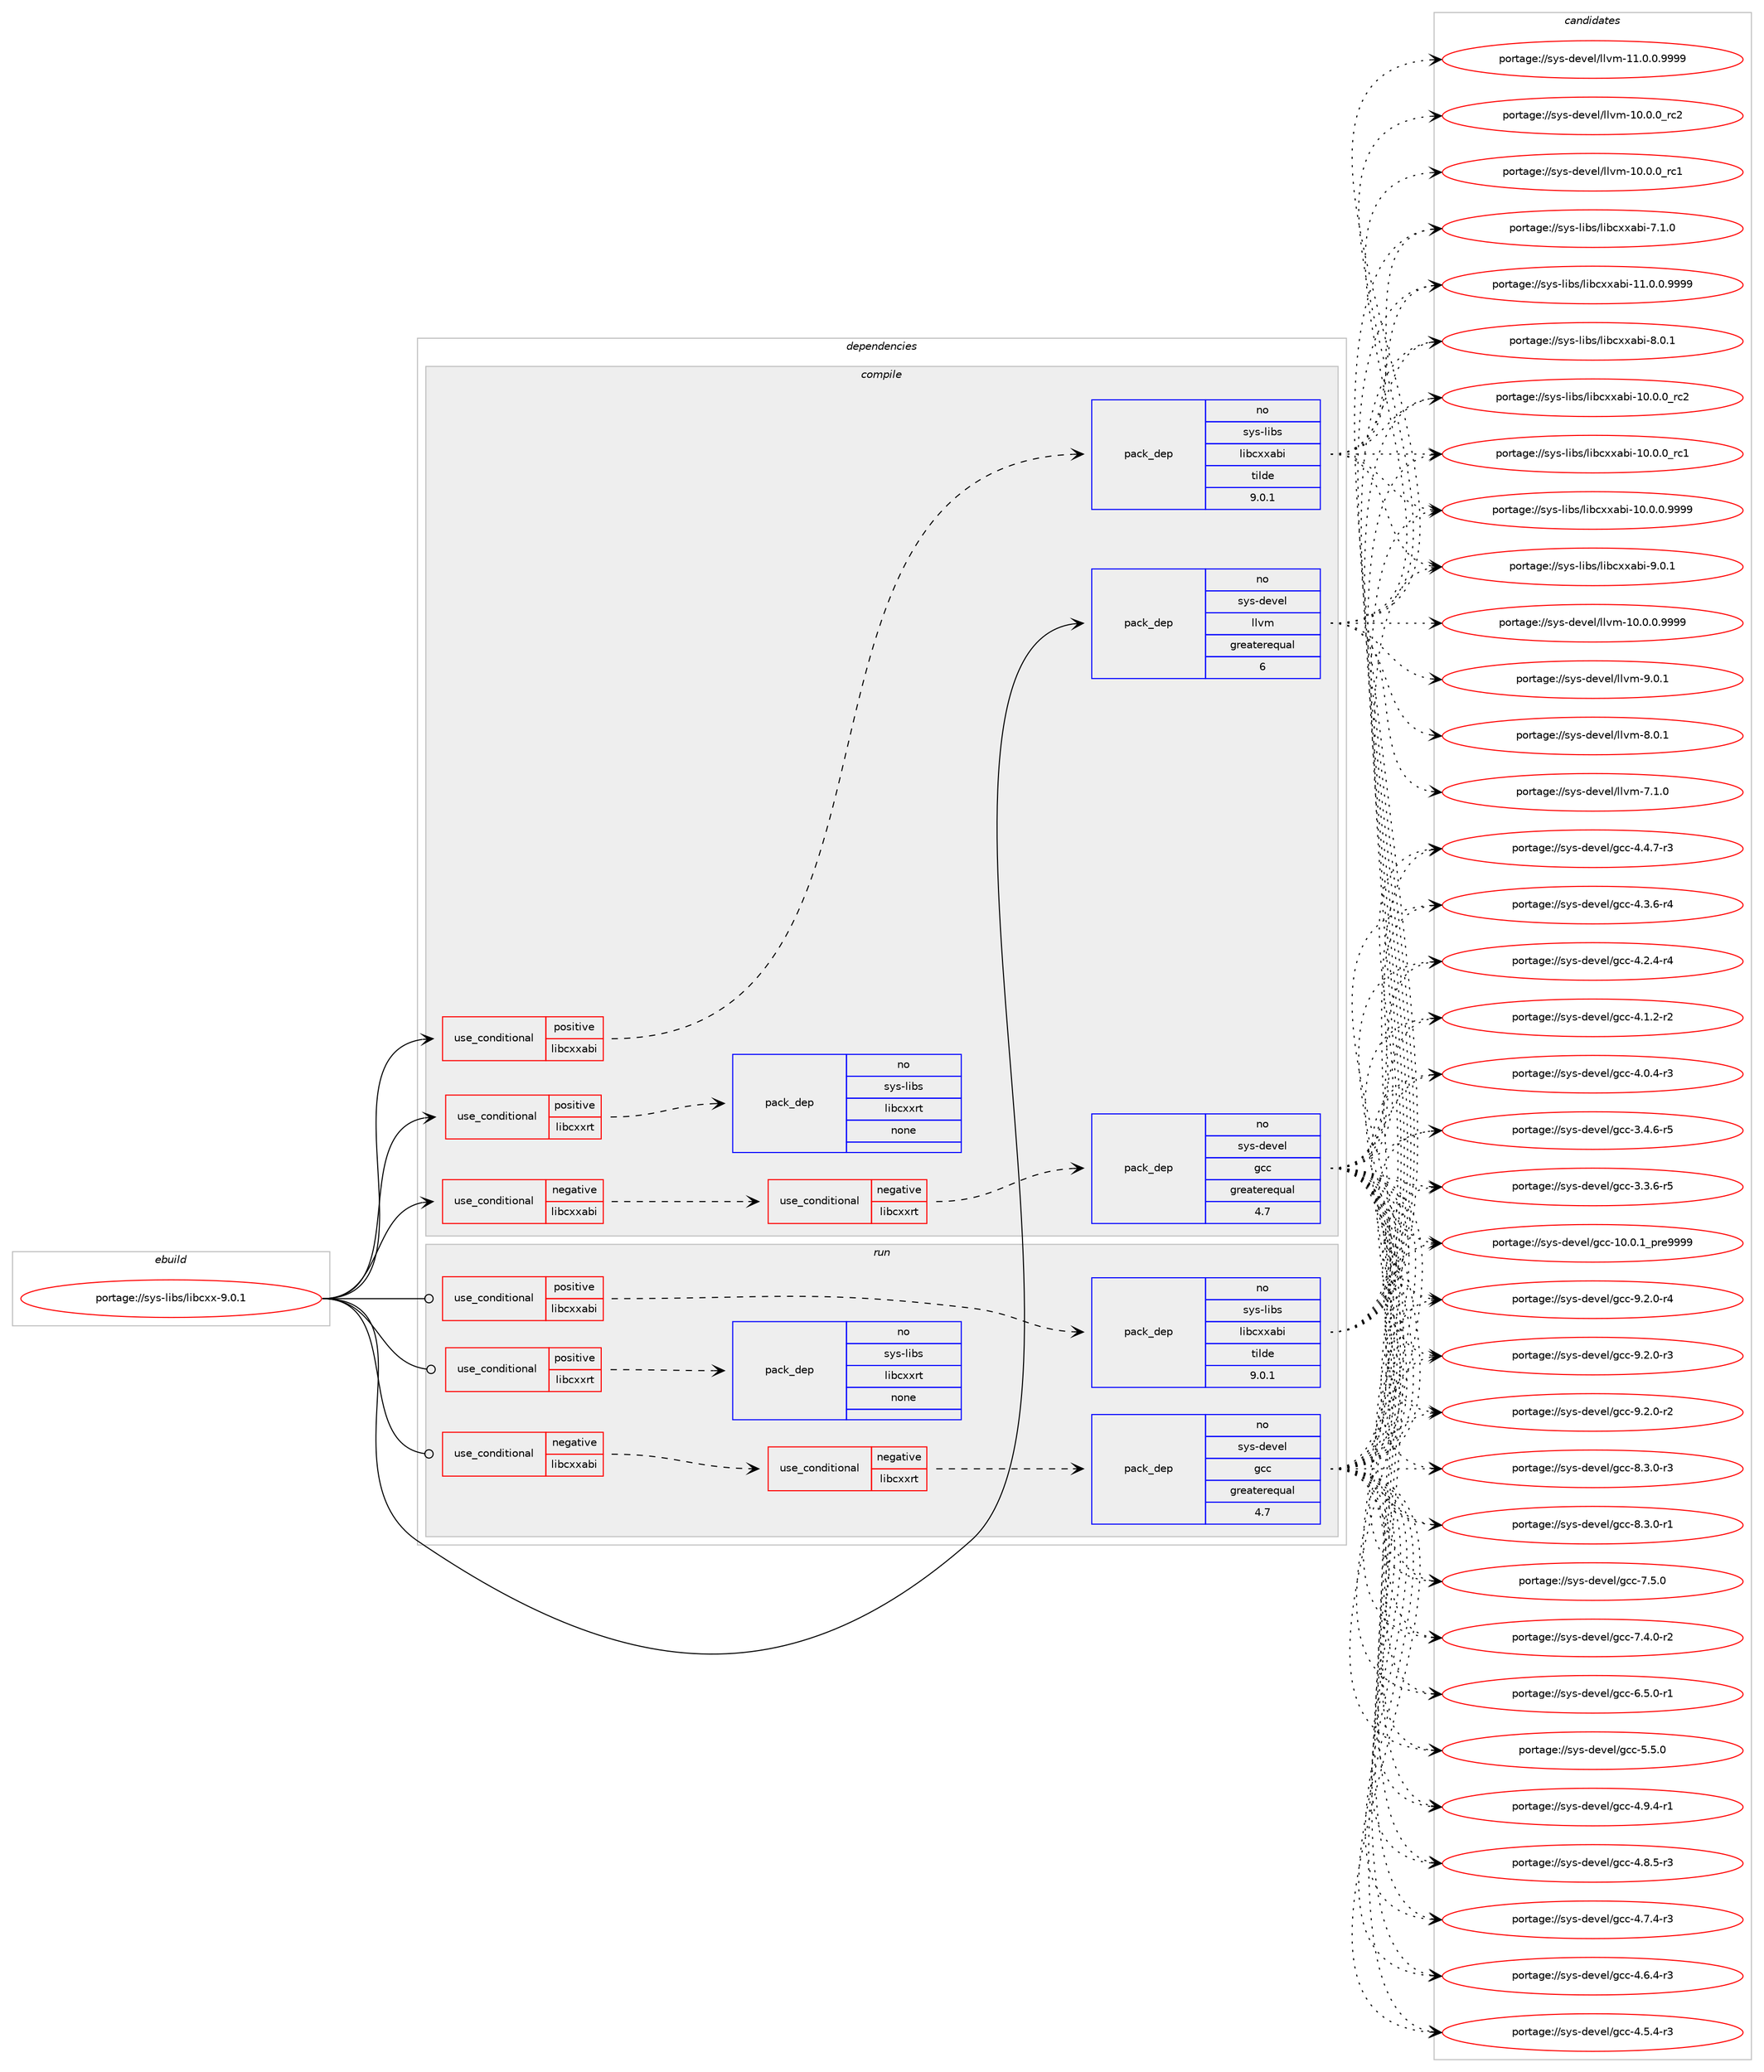 digraph prolog {

# *************
# Graph options
# *************

newrank=true;
concentrate=true;
compound=true;
graph [rankdir=LR,fontname=Helvetica,fontsize=10,ranksep=1.5];#, ranksep=2.5, nodesep=0.2];
edge  [arrowhead=vee];
node  [fontname=Helvetica,fontsize=10];

# **********
# The ebuild
# **********

subgraph cluster_leftcol {
color=gray;
rank=same;
label=<<i>ebuild</i>>;
id [label="portage://sys-libs/libcxx-9.0.1", color=red, width=4, href="../sys-libs/libcxx-9.0.1.svg"];
}

# ****************
# The dependencies
# ****************

subgraph cluster_midcol {
color=gray;
label=<<i>dependencies</i>>;
subgraph cluster_compile {
fillcolor="#eeeeee";
style=filled;
label=<<i>compile</i>>;
subgraph cond7608 {
dependency40450 [label=<<TABLE BORDER="0" CELLBORDER="1" CELLSPACING="0" CELLPADDING="4"><TR><TD ROWSPAN="3" CELLPADDING="10">use_conditional</TD></TR><TR><TD>negative</TD></TR><TR><TD>libcxxabi</TD></TR></TABLE>>, shape=none, color=red];
subgraph cond7609 {
dependency40451 [label=<<TABLE BORDER="0" CELLBORDER="1" CELLSPACING="0" CELLPADDING="4"><TR><TD ROWSPAN="3" CELLPADDING="10">use_conditional</TD></TR><TR><TD>negative</TD></TR><TR><TD>libcxxrt</TD></TR></TABLE>>, shape=none, color=red];
subgraph pack31895 {
dependency40452 [label=<<TABLE BORDER="0" CELLBORDER="1" CELLSPACING="0" CELLPADDING="4" WIDTH="220"><TR><TD ROWSPAN="6" CELLPADDING="30">pack_dep</TD></TR><TR><TD WIDTH="110">no</TD></TR><TR><TD>sys-devel</TD></TR><TR><TD>gcc</TD></TR><TR><TD>greaterequal</TD></TR><TR><TD>4.7</TD></TR></TABLE>>, shape=none, color=blue];
}
dependency40451:e -> dependency40452:w [weight=20,style="dashed",arrowhead="vee"];
}
dependency40450:e -> dependency40451:w [weight=20,style="dashed",arrowhead="vee"];
}
id:e -> dependency40450:w [weight=20,style="solid",arrowhead="vee"];
subgraph cond7610 {
dependency40453 [label=<<TABLE BORDER="0" CELLBORDER="1" CELLSPACING="0" CELLPADDING="4"><TR><TD ROWSPAN="3" CELLPADDING="10">use_conditional</TD></TR><TR><TD>positive</TD></TR><TR><TD>libcxxabi</TD></TR></TABLE>>, shape=none, color=red];
subgraph pack31896 {
dependency40454 [label=<<TABLE BORDER="0" CELLBORDER="1" CELLSPACING="0" CELLPADDING="4" WIDTH="220"><TR><TD ROWSPAN="6" CELLPADDING="30">pack_dep</TD></TR><TR><TD WIDTH="110">no</TD></TR><TR><TD>sys-libs</TD></TR><TR><TD>libcxxabi</TD></TR><TR><TD>tilde</TD></TR><TR><TD>9.0.1</TD></TR></TABLE>>, shape=none, color=blue];
}
dependency40453:e -> dependency40454:w [weight=20,style="dashed",arrowhead="vee"];
}
id:e -> dependency40453:w [weight=20,style="solid",arrowhead="vee"];
subgraph cond7611 {
dependency40455 [label=<<TABLE BORDER="0" CELLBORDER="1" CELLSPACING="0" CELLPADDING="4"><TR><TD ROWSPAN="3" CELLPADDING="10">use_conditional</TD></TR><TR><TD>positive</TD></TR><TR><TD>libcxxrt</TD></TR></TABLE>>, shape=none, color=red];
subgraph pack31897 {
dependency40456 [label=<<TABLE BORDER="0" CELLBORDER="1" CELLSPACING="0" CELLPADDING="4" WIDTH="220"><TR><TD ROWSPAN="6" CELLPADDING="30">pack_dep</TD></TR><TR><TD WIDTH="110">no</TD></TR><TR><TD>sys-libs</TD></TR><TR><TD>libcxxrt</TD></TR><TR><TD>none</TD></TR><TR><TD></TD></TR></TABLE>>, shape=none, color=blue];
}
dependency40455:e -> dependency40456:w [weight=20,style="dashed",arrowhead="vee"];
}
id:e -> dependency40455:w [weight=20,style="solid",arrowhead="vee"];
subgraph pack31898 {
dependency40457 [label=<<TABLE BORDER="0" CELLBORDER="1" CELLSPACING="0" CELLPADDING="4" WIDTH="220"><TR><TD ROWSPAN="6" CELLPADDING="30">pack_dep</TD></TR><TR><TD WIDTH="110">no</TD></TR><TR><TD>sys-devel</TD></TR><TR><TD>llvm</TD></TR><TR><TD>greaterequal</TD></TR><TR><TD>6</TD></TR></TABLE>>, shape=none, color=blue];
}
id:e -> dependency40457:w [weight=20,style="solid",arrowhead="vee"];
}
subgraph cluster_compileandrun {
fillcolor="#eeeeee";
style=filled;
label=<<i>compile and run</i>>;
}
subgraph cluster_run {
fillcolor="#eeeeee";
style=filled;
label=<<i>run</i>>;
subgraph cond7612 {
dependency40458 [label=<<TABLE BORDER="0" CELLBORDER="1" CELLSPACING="0" CELLPADDING="4"><TR><TD ROWSPAN="3" CELLPADDING="10">use_conditional</TD></TR><TR><TD>negative</TD></TR><TR><TD>libcxxabi</TD></TR></TABLE>>, shape=none, color=red];
subgraph cond7613 {
dependency40459 [label=<<TABLE BORDER="0" CELLBORDER="1" CELLSPACING="0" CELLPADDING="4"><TR><TD ROWSPAN="3" CELLPADDING="10">use_conditional</TD></TR><TR><TD>negative</TD></TR><TR><TD>libcxxrt</TD></TR></TABLE>>, shape=none, color=red];
subgraph pack31899 {
dependency40460 [label=<<TABLE BORDER="0" CELLBORDER="1" CELLSPACING="0" CELLPADDING="4" WIDTH="220"><TR><TD ROWSPAN="6" CELLPADDING="30">pack_dep</TD></TR><TR><TD WIDTH="110">no</TD></TR><TR><TD>sys-devel</TD></TR><TR><TD>gcc</TD></TR><TR><TD>greaterequal</TD></TR><TR><TD>4.7</TD></TR></TABLE>>, shape=none, color=blue];
}
dependency40459:e -> dependency40460:w [weight=20,style="dashed",arrowhead="vee"];
}
dependency40458:e -> dependency40459:w [weight=20,style="dashed",arrowhead="vee"];
}
id:e -> dependency40458:w [weight=20,style="solid",arrowhead="odot"];
subgraph cond7614 {
dependency40461 [label=<<TABLE BORDER="0" CELLBORDER="1" CELLSPACING="0" CELLPADDING="4"><TR><TD ROWSPAN="3" CELLPADDING="10">use_conditional</TD></TR><TR><TD>positive</TD></TR><TR><TD>libcxxabi</TD></TR></TABLE>>, shape=none, color=red];
subgraph pack31900 {
dependency40462 [label=<<TABLE BORDER="0" CELLBORDER="1" CELLSPACING="0" CELLPADDING="4" WIDTH="220"><TR><TD ROWSPAN="6" CELLPADDING="30">pack_dep</TD></TR><TR><TD WIDTH="110">no</TD></TR><TR><TD>sys-libs</TD></TR><TR><TD>libcxxabi</TD></TR><TR><TD>tilde</TD></TR><TR><TD>9.0.1</TD></TR></TABLE>>, shape=none, color=blue];
}
dependency40461:e -> dependency40462:w [weight=20,style="dashed",arrowhead="vee"];
}
id:e -> dependency40461:w [weight=20,style="solid",arrowhead="odot"];
subgraph cond7615 {
dependency40463 [label=<<TABLE BORDER="0" CELLBORDER="1" CELLSPACING="0" CELLPADDING="4"><TR><TD ROWSPAN="3" CELLPADDING="10">use_conditional</TD></TR><TR><TD>positive</TD></TR><TR><TD>libcxxrt</TD></TR></TABLE>>, shape=none, color=red];
subgraph pack31901 {
dependency40464 [label=<<TABLE BORDER="0" CELLBORDER="1" CELLSPACING="0" CELLPADDING="4" WIDTH="220"><TR><TD ROWSPAN="6" CELLPADDING="30">pack_dep</TD></TR><TR><TD WIDTH="110">no</TD></TR><TR><TD>sys-libs</TD></TR><TR><TD>libcxxrt</TD></TR><TR><TD>none</TD></TR><TR><TD></TD></TR></TABLE>>, shape=none, color=blue];
}
dependency40463:e -> dependency40464:w [weight=20,style="dashed",arrowhead="vee"];
}
id:e -> dependency40463:w [weight=20,style="solid",arrowhead="odot"];
}
}

# **************
# The candidates
# **************

subgraph cluster_choices {
rank=same;
color=gray;
label=<<i>candidates</i>>;

subgraph choice31895 {
color=black;
nodesep=1;
choice115121115451001011181011084710399994557465046484511452 [label="portage://sys-devel/gcc-9.2.0-r4", color=red, width=4,href="../sys-devel/gcc-9.2.0-r4.svg"];
choice115121115451001011181011084710399994557465046484511451 [label="portage://sys-devel/gcc-9.2.0-r3", color=red, width=4,href="../sys-devel/gcc-9.2.0-r3.svg"];
choice115121115451001011181011084710399994557465046484511450 [label="portage://sys-devel/gcc-9.2.0-r2", color=red, width=4,href="../sys-devel/gcc-9.2.0-r2.svg"];
choice115121115451001011181011084710399994556465146484511451 [label="portage://sys-devel/gcc-8.3.0-r3", color=red, width=4,href="../sys-devel/gcc-8.3.0-r3.svg"];
choice115121115451001011181011084710399994556465146484511449 [label="portage://sys-devel/gcc-8.3.0-r1", color=red, width=4,href="../sys-devel/gcc-8.3.0-r1.svg"];
choice11512111545100101118101108471039999455546534648 [label="portage://sys-devel/gcc-7.5.0", color=red, width=4,href="../sys-devel/gcc-7.5.0.svg"];
choice115121115451001011181011084710399994555465246484511450 [label="portage://sys-devel/gcc-7.4.0-r2", color=red, width=4,href="../sys-devel/gcc-7.4.0-r2.svg"];
choice115121115451001011181011084710399994554465346484511449 [label="portage://sys-devel/gcc-6.5.0-r1", color=red, width=4,href="../sys-devel/gcc-6.5.0-r1.svg"];
choice11512111545100101118101108471039999455346534648 [label="portage://sys-devel/gcc-5.5.0", color=red, width=4,href="../sys-devel/gcc-5.5.0.svg"];
choice115121115451001011181011084710399994552465746524511449 [label="portage://sys-devel/gcc-4.9.4-r1", color=red, width=4,href="../sys-devel/gcc-4.9.4-r1.svg"];
choice115121115451001011181011084710399994552465646534511451 [label="portage://sys-devel/gcc-4.8.5-r3", color=red, width=4,href="../sys-devel/gcc-4.8.5-r3.svg"];
choice115121115451001011181011084710399994552465546524511451 [label="portage://sys-devel/gcc-4.7.4-r3", color=red, width=4,href="../sys-devel/gcc-4.7.4-r3.svg"];
choice115121115451001011181011084710399994552465446524511451 [label="portage://sys-devel/gcc-4.6.4-r3", color=red, width=4,href="../sys-devel/gcc-4.6.4-r3.svg"];
choice115121115451001011181011084710399994552465346524511451 [label="portage://sys-devel/gcc-4.5.4-r3", color=red, width=4,href="../sys-devel/gcc-4.5.4-r3.svg"];
choice115121115451001011181011084710399994552465246554511451 [label="portage://sys-devel/gcc-4.4.7-r3", color=red, width=4,href="../sys-devel/gcc-4.4.7-r3.svg"];
choice115121115451001011181011084710399994552465146544511452 [label="portage://sys-devel/gcc-4.3.6-r4", color=red, width=4,href="../sys-devel/gcc-4.3.6-r4.svg"];
choice115121115451001011181011084710399994552465046524511452 [label="portage://sys-devel/gcc-4.2.4-r4", color=red, width=4,href="../sys-devel/gcc-4.2.4-r4.svg"];
choice115121115451001011181011084710399994552464946504511450 [label="portage://sys-devel/gcc-4.1.2-r2", color=red, width=4,href="../sys-devel/gcc-4.1.2-r2.svg"];
choice115121115451001011181011084710399994552464846524511451 [label="portage://sys-devel/gcc-4.0.4-r3", color=red, width=4,href="../sys-devel/gcc-4.0.4-r3.svg"];
choice115121115451001011181011084710399994551465246544511453 [label="portage://sys-devel/gcc-3.4.6-r5", color=red, width=4,href="../sys-devel/gcc-3.4.6-r5.svg"];
choice115121115451001011181011084710399994551465146544511453 [label="portage://sys-devel/gcc-3.3.6-r5", color=red, width=4,href="../sys-devel/gcc-3.3.6-r5.svg"];
choice11512111545100101118101108471039999454948464846499511211410157575757 [label="portage://sys-devel/gcc-10.0.1_pre9999", color=red, width=4,href="../sys-devel/gcc-10.0.1_pre9999.svg"];
dependency40452:e -> choice115121115451001011181011084710399994557465046484511452:w [style=dotted,weight="100"];
dependency40452:e -> choice115121115451001011181011084710399994557465046484511451:w [style=dotted,weight="100"];
dependency40452:e -> choice115121115451001011181011084710399994557465046484511450:w [style=dotted,weight="100"];
dependency40452:e -> choice115121115451001011181011084710399994556465146484511451:w [style=dotted,weight="100"];
dependency40452:e -> choice115121115451001011181011084710399994556465146484511449:w [style=dotted,weight="100"];
dependency40452:e -> choice11512111545100101118101108471039999455546534648:w [style=dotted,weight="100"];
dependency40452:e -> choice115121115451001011181011084710399994555465246484511450:w [style=dotted,weight="100"];
dependency40452:e -> choice115121115451001011181011084710399994554465346484511449:w [style=dotted,weight="100"];
dependency40452:e -> choice11512111545100101118101108471039999455346534648:w [style=dotted,weight="100"];
dependency40452:e -> choice115121115451001011181011084710399994552465746524511449:w [style=dotted,weight="100"];
dependency40452:e -> choice115121115451001011181011084710399994552465646534511451:w [style=dotted,weight="100"];
dependency40452:e -> choice115121115451001011181011084710399994552465546524511451:w [style=dotted,weight="100"];
dependency40452:e -> choice115121115451001011181011084710399994552465446524511451:w [style=dotted,weight="100"];
dependency40452:e -> choice115121115451001011181011084710399994552465346524511451:w [style=dotted,weight="100"];
dependency40452:e -> choice115121115451001011181011084710399994552465246554511451:w [style=dotted,weight="100"];
dependency40452:e -> choice115121115451001011181011084710399994552465146544511452:w [style=dotted,weight="100"];
dependency40452:e -> choice115121115451001011181011084710399994552465046524511452:w [style=dotted,weight="100"];
dependency40452:e -> choice115121115451001011181011084710399994552464946504511450:w [style=dotted,weight="100"];
dependency40452:e -> choice115121115451001011181011084710399994552464846524511451:w [style=dotted,weight="100"];
dependency40452:e -> choice115121115451001011181011084710399994551465246544511453:w [style=dotted,weight="100"];
dependency40452:e -> choice115121115451001011181011084710399994551465146544511453:w [style=dotted,weight="100"];
dependency40452:e -> choice11512111545100101118101108471039999454948464846499511211410157575757:w [style=dotted,weight="100"];
}
subgraph choice31896 {
color=black;
nodesep=1;
choice11512111545108105981154710810598991201209798105455746484649 [label="portage://sys-libs/libcxxabi-9.0.1", color=red, width=4,href="../sys-libs/libcxxabi-9.0.1.svg"];
choice11512111545108105981154710810598991201209798105455646484649 [label="portage://sys-libs/libcxxabi-8.0.1", color=red, width=4,href="../sys-libs/libcxxabi-8.0.1.svg"];
choice11512111545108105981154710810598991201209798105455546494648 [label="portage://sys-libs/libcxxabi-7.1.0", color=red, width=4,href="../sys-libs/libcxxabi-7.1.0.svg"];
choice11512111545108105981154710810598991201209798105454949464846484657575757 [label="portage://sys-libs/libcxxabi-11.0.0.9999", color=red, width=4,href="../sys-libs/libcxxabi-11.0.0.9999.svg"];
choice1151211154510810598115471081059899120120979810545494846484648951149950 [label="portage://sys-libs/libcxxabi-10.0.0_rc2", color=red, width=4,href="../sys-libs/libcxxabi-10.0.0_rc2.svg"];
choice1151211154510810598115471081059899120120979810545494846484648951149949 [label="portage://sys-libs/libcxxabi-10.0.0_rc1", color=red, width=4,href="../sys-libs/libcxxabi-10.0.0_rc1.svg"];
choice11512111545108105981154710810598991201209798105454948464846484657575757 [label="portage://sys-libs/libcxxabi-10.0.0.9999", color=red, width=4,href="../sys-libs/libcxxabi-10.0.0.9999.svg"];
dependency40454:e -> choice11512111545108105981154710810598991201209798105455746484649:w [style=dotted,weight="100"];
dependency40454:e -> choice11512111545108105981154710810598991201209798105455646484649:w [style=dotted,weight="100"];
dependency40454:e -> choice11512111545108105981154710810598991201209798105455546494648:w [style=dotted,weight="100"];
dependency40454:e -> choice11512111545108105981154710810598991201209798105454949464846484657575757:w [style=dotted,weight="100"];
dependency40454:e -> choice1151211154510810598115471081059899120120979810545494846484648951149950:w [style=dotted,weight="100"];
dependency40454:e -> choice1151211154510810598115471081059899120120979810545494846484648951149949:w [style=dotted,weight="100"];
dependency40454:e -> choice11512111545108105981154710810598991201209798105454948464846484657575757:w [style=dotted,weight="100"];
}
subgraph choice31897 {
color=black;
nodesep=1;
}
subgraph choice31898 {
color=black;
nodesep=1;
choice1151211154510010111810110847108108118109455746484649 [label="portage://sys-devel/llvm-9.0.1", color=red, width=4,href="../sys-devel/llvm-9.0.1.svg"];
choice1151211154510010111810110847108108118109455646484649 [label="portage://sys-devel/llvm-8.0.1", color=red, width=4,href="../sys-devel/llvm-8.0.1.svg"];
choice1151211154510010111810110847108108118109455546494648 [label="portage://sys-devel/llvm-7.1.0", color=red, width=4,href="../sys-devel/llvm-7.1.0.svg"];
choice1151211154510010111810110847108108118109454949464846484657575757 [label="portage://sys-devel/llvm-11.0.0.9999", color=red, width=4,href="../sys-devel/llvm-11.0.0.9999.svg"];
choice115121115451001011181011084710810811810945494846484648951149950 [label="portage://sys-devel/llvm-10.0.0_rc2", color=red, width=4,href="../sys-devel/llvm-10.0.0_rc2.svg"];
choice115121115451001011181011084710810811810945494846484648951149949 [label="portage://sys-devel/llvm-10.0.0_rc1", color=red, width=4,href="../sys-devel/llvm-10.0.0_rc1.svg"];
choice1151211154510010111810110847108108118109454948464846484657575757 [label="portage://sys-devel/llvm-10.0.0.9999", color=red, width=4,href="../sys-devel/llvm-10.0.0.9999.svg"];
dependency40457:e -> choice1151211154510010111810110847108108118109455746484649:w [style=dotted,weight="100"];
dependency40457:e -> choice1151211154510010111810110847108108118109455646484649:w [style=dotted,weight="100"];
dependency40457:e -> choice1151211154510010111810110847108108118109455546494648:w [style=dotted,weight="100"];
dependency40457:e -> choice1151211154510010111810110847108108118109454949464846484657575757:w [style=dotted,weight="100"];
dependency40457:e -> choice115121115451001011181011084710810811810945494846484648951149950:w [style=dotted,weight="100"];
dependency40457:e -> choice115121115451001011181011084710810811810945494846484648951149949:w [style=dotted,weight="100"];
dependency40457:e -> choice1151211154510010111810110847108108118109454948464846484657575757:w [style=dotted,weight="100"];
}
subgraph choice31899 {
color=black;
nodesep=1;
choice115121115451001011181011084710399994557465046484511452 [label="portage://sys-devel/gcc-9.2.0-r4", color=red, width=4,href="../sys-devel/gcc-9.2.0-r4.svg"];
choice115121115451001011181011084710399994557465046484511451 [label="portage://sys-devel/gcc-9.2.0-r3", color=red, width=4,href="../sys-devel/gcc-9.2.0-r3.svg"];
choice115121115451001011181011084710399994557465046484511450 [label="portage://sys-devel/gcc-9.2.0-r2", color=red, width=4,href="../sys-devel/gcc-9.2.0-r2.svg"];
choice115121115451001011181011084710399994556465146484511451 [label="portage://sys-devel/gcc-8.3.0-r3", color=red, width=4,href="../sys-devel/gcc-8.3.0-r3.svg"];
choice115121115451001011181011084710399994556465146484511449 [label="portage://sys-devel/gcc-8.3.0-r1", color=red, width=4,href="../sys-devel/gcc-8.3.0-r1.svg"];
choice11512111545100101118101108471039999455546534648 [label="portage://sys-devel/gcc-7.5.0", color=red, width=4,href="../sys-devel/gcc-7.5.0.svg"];
choice115121115451001011181011084710399994555465246484511450 [label="portage://sys-devel/gcc-7.4.0-r2", color=red, width=4,href="../sys-devel/gcc-7.4.0-r2.svg"];
choice115121115451001011181011084710399994554465346484511449 [label="portage://sys-devel/gcc-6.5.0-r1", color=red, width=4,href="../sys-devel/gcc-6.5.0-r1.svg"];
choice11512111545100101118101108471039999455346534648 [label="portage://sys-devel/gcc-5.5.0", color=red, width=4,href="../sys-devel/gcc-5.5.0.svg"];
choice115121115451001011181011084710399994552465746524511449 [label="portage://sys-devel/gcc-4.9.4-r1", color=red, width=4,href="../sys-devel/gcc-4.9.4-r1.svg"];
choice115121115451001011181011084710399994552465646534511451 [label="portage://sys-devel/gcc-4.8.5-r3", color=red, width=4,href="../sys-devel/gcc-4.8.5-r3.svg"];
choice115121115451001011181011084710399994552465546524511451 [label="portage://sys-devel/gcc-4.7.4-r3", color=red, width=4,href="../sys-devel/gcc-4.7.4-r3.svg"];
choice115121115451001011181011084710399994552465446524511451 [label="portage://sys-devel/gcc-4.6.4-r3", color=red, width=4,href="../sys-devel/gcc-4.6.4-r3.svg"];
choice115121115451001011181011084710399994552465346524511451 [label="portage://sys-devel/gcc-4.5.4-r3", color=red, width=4,href="../sys-devel/gcc-4.5.4-r3.svg"];
choice115121115451001011181011084710399994552465246554511451 [label="portage://sys-devel/gcc-4.4.7-r3", color=red, width=4,href="../sys-devel/gcc-4.4.7-r3.svg"];
choice115121115451001011181011084710399994552465146544511452 [label="portage://sys-devel/gcc-4.3.6-r4", color=red, width=4,href="../sys-devel/gcc-4.3.6-r4.svg"];
choice115121115451001011181011084710399994552465046524511452 [label="portage://sys-devel/gcc-4.2.4-r4", color=red, width=4,href="../sys-devel/gcc-4.2.4-r4.svg"];
choice115121115451001011181011084710399994552464946504511450 [label="portage://sys-devel/gcc-4.1.2-r2", color=red, width=4,href="../sys-devel/gcc-4.1.2-r2.svg"];
choice115121115451001011181011084710399994552464846524511451 [label="portage://sys-devel/gcc-4.0.4-r3", color=red, width=4,href="../sys-devel/gcc-4.0.4-r3.svg"];
choice115121115451001011181011084710399994551465246544511453 [label="portage://sys-devel/gcc-3.4.6-r5", color=red, width=4,href="../sys-devel/gcc-3.4.6-r5.svg"];
choice115121115451001011181011084710399994551465146544511453 [label="portage://sys-devel/gcc-3.3.6-r5", color=red, width=4,href="../sys-devel/gcc-3.3.6-r5.svg"];
choice11512111545100101118101108471039999454948464846499511211410157575757 [label="portage://sys-devel/gcc-10.0.1_pre9999", color=red, width=4,href="../sys-devel/gcc-10.0.1_pre9999.svg"];
dependency40460:e -> choice115121115451001011181011084710399994557465046484511452:w [style=dotted,weight="100"];
dependency40460:e -> choice115121115451001011181011084710399994557465046484511451:w [style=dotted,weight="100"];
dependency40460:e -> choice115121115451001011181011084710399994557465046484511450:w [style=dotted,weight="100"];
dependency40460:e -> choice115121115451001011181011084710399994556465146484511451:w [style=dotted,weight="100"];
dependency40460:e -> choice115121115451001011181011084710399994556465146484511449:w [style=dotted,weight="100"];
dependency40460:e -> choice11512111545100101118101108471039999455546534648:w [style=dotted,weight="100"];
dependency40460:e -> choice115121115451001011181011084710399994555465246484511450:w [style=dotted,weight="100"];
dependency40460:e -> choice115121115451001011181011084710399994554465346484511449:w [style=dotted,weight="100"];
dependency40460:e -> choice11512111545100101118101108471039999455346534648:w [style=dotted,weight="100"];
dependency40460:e -> choice115121115451001011181011084710399994552465746524511449:w [style=dotted,weight="100"];
dependency40460:e -> choice115121115451001011181011084710399994552465646534511451:w [style=dotted,weight="100"];
dependency40460:e -> choice115121115451001011181011084710399994552465546524511451:w [style=dotted,weight="100"];
dependency40460:e -> choice115121115451001011181011084710399994552465446524511451:w [style=dotted,weight="100"];
dependency40460:e -> choice115121115451001011181011084710399994552465346524511451:w [style=dotted,weight="100"];
dependency40460:e -> choice115121115451001011181011084710399994552465246554511451:w [style=dotted,weight="100"];
dependency40460:e -> choice115121115451001011181011084710399994552465146544511452:w [style=dotted,weight="100"];
dependency40460:e -> choice115121115451001011181011084710399994552465046524511452:w [style=dotted,weight="100"];
dependency40460:e -> choice115121115451001011181011084710399994552464946504511450:w [style=dotted,weight="100"];
dependency40460:e -> choice115121115451001011181011084710399994552464846524511451:w [style=dotted,weight="100"];
dependency40460:e -> choice115121115451001011181011084710399994551465246544511453:w [style=dotted,weight="100"];
dependency40460:e -> choice115121115451001011181011084710399994551465146544511453:w [style=dotted,weight="100"];
dependency40460:e -> choice11512111545100101118101108471039999454948464846499511211410157575757:w [style=dotted,weight="100"];
}
subgraph choice31900 {
color=black;
nodesep=1;
choice11512111545108105981154710810598991201209798105455746484649 [label="portage://sys-libs/libcxxabi-9.0.1", color=red, width=4,href="../sys-libs/libcxxabi-9.0.1.svg"];
choice11512111545108105981154710810598991201209798105455646484649 [label="portage://sys-libs/libcxxabi-8.0.1", color=red, width=4,href="../sys-libs/libcxxabi-8.0.1.svg"];
choice11512111545108105981154710810598991201209798105455546494648 [label="portage://sys-libs/libcxxabi-7.1.0", color=red, width=4,href="../sys-libs/libcxxabi-7.1.0.svg"];
choice11512111545108105981154710810598991201209798105454949464846484657575757 [label="portage://sys-libs/libcxxabi-11.0.0.9999", color=red, width=4,href="../sys-libs/libcxxabi-11.0.0.9999.svg"];
choice1151211154510810598115471081059899120120979810545494846484648951149950 [label="portage://sys-libs/libcxxabi-10.0.0_rc2", color=red, width=4,href="../sys-libs/libcxxabi-10.0.0_rc2.svg"];
choice1151211154510810598115471081059899120120979810545494846484648951149949 [label="portage://sys-libs/libcxxabi-10.0.0_rc1", color=red, width=4,href="../sys-libs/libcxxabi-10.0.0_rc1.svg"];
choice11512111545108105981154710810598991201209798105454948464846484657575757 [label="portage://sys-libs/libcxxabi-10.0.0.9999", color=red, width=4,href="../sys-libs/libcxxabi-10.0.0.9999.svg"];
dependency40462:e -> choice11512111545108105981154710810598991201209798105455746484649:w [style=dotted,weight="100"];
dependency40462:e -> choice11512111545108105981154710810598991201209798105455646484649:w [style=dotted,weight="100"];
dependency40462:e -> choice11512111545108105981154710810598991201209798105455546494648:w [style=dotted,weight="100"];
dependency40462:e -> choice11512111545108105981154710810598991201209798105454949464846484657575757:w [style=dotted,weight="100"];
dependency40462:e -> choice1151211154510810598115471081059899120120979810545494846484648951149950:w [style=dotted,weight="100"];
dependency40462:e -> choice1151211154510810598115471081059899120120979810545494846484648951149949:w [style=dotted,weight="100"];
dependency40462:e -> choice11512111545108105981154710810598991201209798105454948464846484657575757:w [style=dotted,weight="100"];
}
subgraph choice31901 {
color=black;
nodesep=1;
}
}

}
